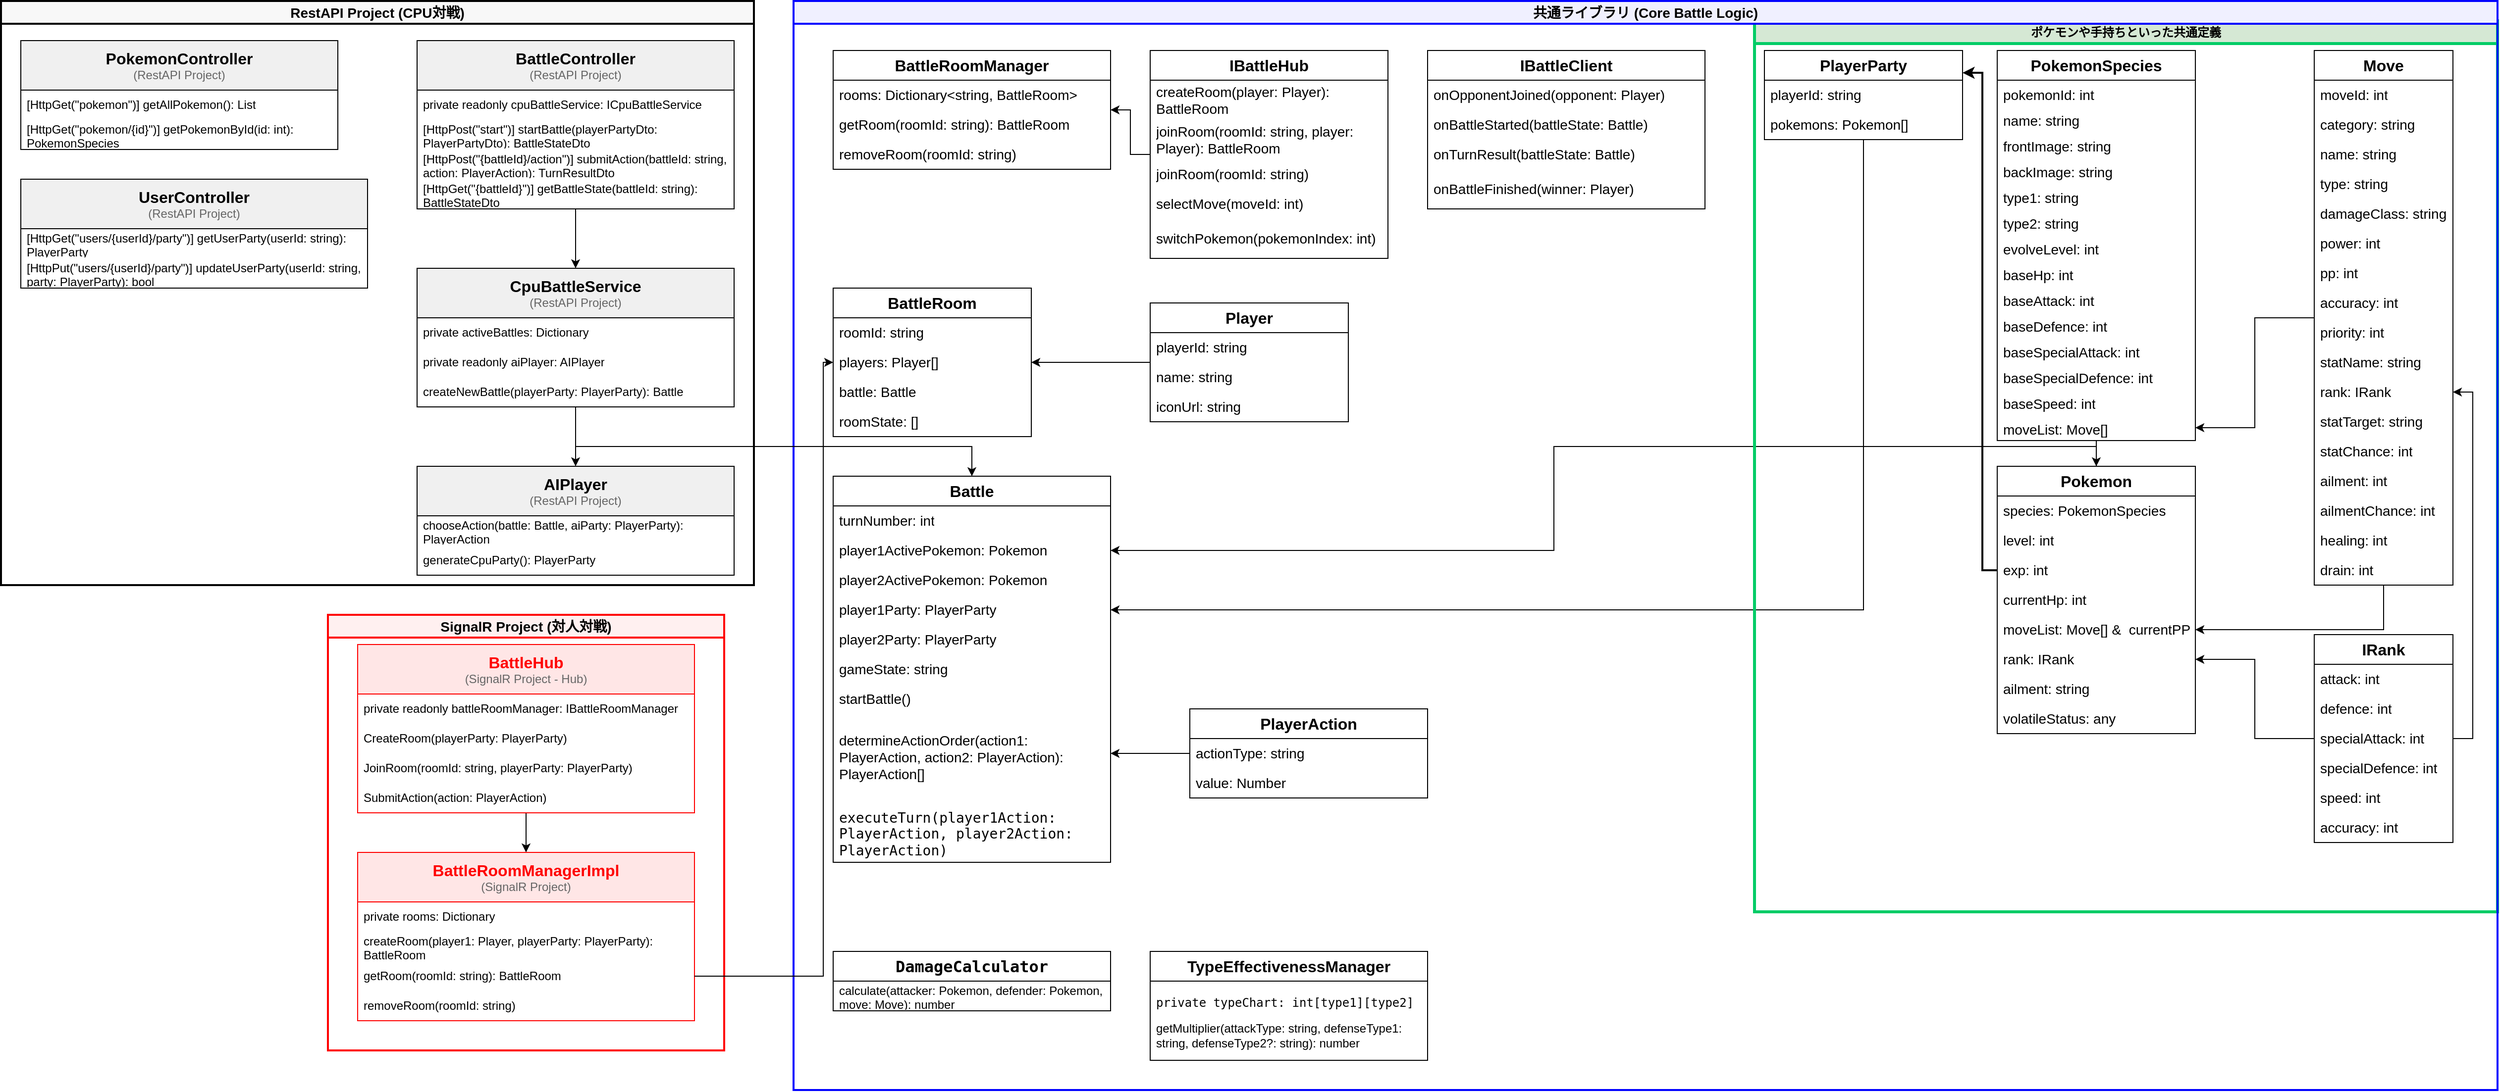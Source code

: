 <mxfile>
    <diagram id="gm6HJG5Cdi7X5Dl2TbdA" name="Page-1">
        <mxGraphModel dx="4110" dy="1883" grid="1" gridSize="10" guides="1" tooltips="1" connect="1" arrows="1" fold="1" page="1" pageScale="1" pageWidth="850" pageHeight="1100" math="0" shadow="0">
            <root>
                <mxCell id="0"/>
                <mxCell id="1" parent="0"/>
                <mxCell id="33" value="&lt;font style=&quot;font-size: 16px;&quot;&gt;&lt;b&gt;Pokemon&lt;/b&gt;&lt;/font&gt;" style="swimlane;fontStyle=0;childLayout=stackLayout;horizontal=1;startSize=30;horizontalStack=0;resizeParent=1;resizeParentMax=0;resizeLast=0;collapsible=1;marginBottom=0;whiteSpace=wrap;html=1;" parent="1" vertex="1">
                    <mxGeometry x="-505" y="470" width="200" height="270" as="geometry"/>
                </mxCell>
                <mxCell id="117W3J3VaowuJFCoFfHa-149" value="species: PokemonSpecies" style="text;strokeColor=none;fillColor=none;align=left;verticalAlign=middle;spacingLeft=4;spacingRight=4;overflow=hidden;points=[[0,0.5],[1,0.5]];portConstraint=eastwest;rotatable=0;whiteSpace=wrap;html=1;fontSize=14;" parent="33" vertex="1">
                    <mxGeometry y="30" width="200" height="30" as="geometry"/>
                </mxCell>
                <mxCell id="117W3J3VaowuJFCoFfHa-136" value="level: int" style="text;strokeColor=none;fillColor=none;align=left;verticalAlign=middle;spacingLeft=4;spacingRight=4;overflow=hidden;points=[[0,0.5],[1,0.5]];portConstraint=eastwest;rotatable=0;whiteSpace=wrap;html=1;fontSize=14;" parent="33" vertex="1">
                    <mxGeometry y="60" width="200" height="30" as="geometry"/>
                </mxCell>
                <mxCell id="117W3J3VaowuJFCoFfHa-135" value="exp: int" style="text;strokeColor=none;fillColor=none;align=left;verticalAlign=middle;spacingLeft=4;spacingRight=4;overflow=hidden;points=[[0,0.5],[1,0.5]];portConstraint=eastwest;rotatable=0;whiteSpace=wrap;html=1;fontSize=14;" parent="33" vertex="1">
                    <mxGeometry y="90" width="200" height="30" as="geometry"/>
                </mxCell>
                <mxCell id="43" value="currentHp: int" style="text;strokeColor=none;fillColor=none;align=left;verticalAlign=middle;spacingLeft=4;spacingRight=4;overflow=hidden;points=[[0,0.5],[1,0.5]];portConstraint=eastwest;rotatable=0;whiteSpace=wrap;html=1;fontColor=#000000;fontSize=14;" parent="33" vertex="1">
                    <mxGeometry y="120" width="200" height="30" as="geometry"/>
                </mxCell>
                <mxCell id="49" value="&lt;font&gt;moveList: Move[] &amp;amp;&amp;nbsp; currentPP&lt;/font&gt;" style="text;strokeColor=none;fillColor=none;align=left;verticalAlign=middle;spacingLeft=4;spacingRight=4;overflow=hidden;points=[[0,0.5],[1,0.5]];portConstraint=eastwest;rotatable=0;whiteSpace=wrap;html=1;fontColor=#000000;fontSize=14;" parent="33" vertex="1">
                    <mxGeometry y="150" width="200" height="30" as="geometry"/>
                </mxCell>
                <mxCell id="50" value="rank: IRank" style="text;strokeColor=none;fillColor=none;align=left;verticalAlign=middle;spacingLeft=4;spacingRight=4;overflow=hidden;points=[[0,0.5],[1,0.5]];portConstraint=eastwest;rotatable=0;whiteSpace=wrap;html=1;fontColor=#000000;fontSize=14;" parent="33" vertex="1">
                    <mxGeometry y="180" width="200" height="30" as="geometry"/>
                </mxCell>
                <mxCell id="51" value="ailment: string" style="text;strokeColor=none;fillColor=none;align=left;verticalAlign=middle;spacingLeft=4;spacingRight=4;overflow=hidden;points=[[0,0.5],[1,0.5]];portConstraint=eastwest;rotatable=0;whiteSpace=wrap;html=1;fontColor=#000000;fontSize=14;" parent="33" vertex="1">
                    <mxGeometry y="210" width="200" height="30" as="geometry"/>
                </mxCell>
                <mxCell id="WILrlh64bBqAMZ2WvTWE-74" value="volatileStatus: any" style="text;strokeColor=none;fillColor=none;align=left;verticalAlign=middle;spacingLeft=4;spacingRight=4;overflow=hidden;points=[[0,0.5],[1,0.5]];portConstraint=eastwest;rotatable=0;whiteSpace=wrap;html=1;fontColor=#000000;fontSize=14;" parent="33" vertex="1">
                    <mxGeometry y="240" width="200" height="30" as="geometry"/>
                </mxCell>
                <mxCell id="117W3J3VaowuJFCoFfHa-146" style="edgeStyle=orthogonalEdgeStyle;rounded=0;orthogonalLoop=1;jettySize=auto;html=1;entryX=1;entryY=0.5;entryDx=0;entryDy=0;strokeWidth=1;" parent="1" source="54" target="50" edge="1">
                    <mxGeometry relative="1" as="geometry"/>
                </mxCell>
                <mxCell id="54" value="&lt;font style=&quot;font-size: 16px;&quot;&gt;&lt;b&gt;IRank&lt;/b&gt;&lt;/font&gt;" style="swimlane;fontStyle=0;childLayout=stackLayout;horizontal=1;startSize=30;horizontalStack=0;resizeParent=1;resizeParentMax=0;resizeLast=0;collapsible=1;marginBottom=0;whiteSpace=wrap;html=1;" parent="1" vertex="1">
                    <mxGeometry x="-185" y="640" width="140" height="210" as="geometry"/>
                </mxCell>
                <mxCell id="55" value="attack: int" style="text;strokeColor=none;fillColor=none;align=left;verticalAlign=middle;spacingLeft=4;spacingRight=4;overflow=hidden;points=[[0,0.5],[1,0.5]];portConstraint=eastwest;rotatable=0;whiteSpace=wrap;html=1;fontSize=14;" parent="54" vertex="1">
                    <mxGeometry y="30" width="140" height="30" as="geometry"/>
                </mxCell>
                <mxCell id="56" value="defence: int" style="text;strokeColor=none;fillColor=none;align=left;verticalAlign=middle;spacingLeft=4;spacingRight=4;overflow=hidden;points=[[0,0.5],[1,0.5]];portConstraint=eastwest;rotatable=0;whiteSpace=wrap;html=1;fontSize=14;" parent="54" vertex="1">
                    <mxGeometry y="60" width="140" height="30" as="geometry"/>
                </mxCell>
                <mxCell id="57" value="specialAttack: int" style="text;strokeColor=none;fillColor=none;align=left;verticalAlign=middle;spacingLeft=4;spacingRight=4;overflow=hidden;points=[[0,0.5],[1,0.5]];portConstraint=eastwest;rotatable=0;whiteSpace=wrap;html=1;fontSize=14;" parent="54" vertex="1">
                    <mxGeometry y="90" width="140" height="30" as="geometry"/>
                </mxCell>
                <mxCell id="58" value="specialDefence: int" style="text;strokeColor=none;fillColor=none;align=left;verticalAlign=middle;spacingLeft=4;spacingRight=4;overflow=hidden;points=[[0,0.5],[1,0.5]];portConstraint=eastwest;rotatable=0;whiteSpace=wrap;html=1;fontSize=14;" parent="54" vertex="1">
                    <mxGeometry y="120" width="140" height="30" as="geometry"/>
                </mxCell>
                <mxCell id="59" value="speed: int" style="text;strokeColor=none;fillColor=none;align=left;verticalAlign=middle;spacingLeft=4;spacingRight=4;overflow=hidden;points=[[0,0.5],[1,0.5]];portConstraint=eastwest;rotatable=0;whiteSpace=wrap;html=1;fontSize=14;" parent="54" vertex="1">
                    <mxGeometry y="150" width="140" height="30" as="geometry"/>
                </mxCell>
                <mxCell id="60" value="&lt;font style=&quot;color: rgb(0, 0, 0);&quot;&gt;accuracy: int&lt;/font&gt;" style="text;strokeColor=none;fillColor=none;align=left;verticalAlign=middle;spacingLeft=4;spacingRight=4;overflow=hidden;points=[[0,0.5],[1,0.5]];portConstraint=eastwest;rotatable=0;whiteSpace=wrap;html=1;fontSize=14;" parent="54" vertex="1">
                    <mxGeometry y="180" width="140" height="30" as="geometry"/>
                </mxCell>
                <mxCell id="117W3J3VaowuJFCoFfHa-140" style="edgeStyle=orthogonalEdgeStyle;rounded=0;orthogonalLoop=1;jettySize=auto;html=1;entryX=1;entryY=0.5;entryDx=0;entryDy=0;strokeWidth=1;" parent="1" source="117W3J3VaowuJFCoFfHa-60" target="117W3J3VaowuJFCoFfHa-133" edge="1">
                    <mxGeometry relative="1" as="geometry"/>
                </mxCell>
                <mxCell id="117W3J3VaowuJFCoFfHa-147" style="edgeStyle=orthogonalEdgeStyle;rounded=0;orthogonalLoop=1;jettySize=auto;html=1;entryX=1;entryY=0.5;entryDx=0;entryDy=0;strokeWidth=1;" parent="1" source="117W3J3VaowuJFCoFfHa-60" target="49" edge="1">
                    <mxGeometry relative="1" as="geometry"/>
                </mxCell>
                <mxCell id="117W3J3VaowuJFCoFfHa-60" value="&lt;font style=&quot;font-size: 16px;&quot;&gt;&lt;b&gt;Move&lt;/b&gt;&lt;/font&gt;" style="swimlane;fontStyle=0;childLayout=stackLayout;horizontal=1;startSize=30;horizontalStack=0;resizeParent=1;resizeParentMax=0;resizeLast=0;collapsible=1;marginBottom=0;whiteSpace=wrap;html=1;" parent="1" vertex="1">
                    <mxGeometry x="-185" y="50" width="140" height="540" as="geometry"/>
                </mxCell>
                <mxCell id="117W3J3VaowuJFCoFfHa-61" value="moveId: int" style="text;strokeColor=none;fillColor=none;align=left;verticalAlign=middle;spacingLeft=4;spacingRight=4;overflow=hidden;points=[[0,0.5],[1,0.5]];portConstraint=eastwest;rotatable=0;whiteSpace=wrap;html=1;fontSize=14;fontColor=#000000;" parent="117W3J3VaowuJFCoFfHa-60" vertex="1">
                    <mxGeometry y="30" width="140" height="30" as="geometry"/>
                </mxCell>
                <mxCell id="117W3J3VaowuJFCoFfHa-62" value="&lt;font style=&quot;&quot;&gt;category: string&lt;/font&gt;" style="text;strokeColor=none;fillColor=none;align=left;verticalAlign=middle;spacingLeft=4;spacingRight=4;overflow=hidden;points=[[0,0.5],[1,0.5]];portConstraint=eastwest;rotatable=0;whiteSpace=wrap;html=1;fontSize=14;fontColor=#000000;" parent="117W3J3VaowuJFCoFfHa-60" vertex="1">
                    <mxGeometry y="60" width="140" height="30" as="geometry"/>
                </mxCell>
                <mxCell id="117W3J3VaowuJFCoFfHa-63" value="name: string" style="text;strokeColor=none;fillColor=none;align=left;verticalAlign=middle;spacingLeft=4;spacingRight=4;overflow=hidden;points=[[0,0.5],[1,0.5]];portConstraint=eastwest;rotatable=0;whiteSpace=wrap;html=1;fontSize=14;fontColor=#000000;" parent="117W3J3VaowuJFCoFfHa-60" vertex="1">
                    <mxGeometry y="90" width="140" height="30" as="geometry"/>
                </mxCell>
                <mxCell id="117W3J3VaowuJFCoFfHa-64" value="type: string" style="text;strokeColor=none;fillColor=none;align=left;verticalAlign=middle;spacingLeft=4;spacingRight=4;overflow=hidden;points=[[0,0.5],[1,0.5]];portConstraint=eastwest;rotatable=0;whiteSpace=wrap;html=1;fontSize=14;fontColor=#000000;" parent="117W3J3VaowuJFCoFfHa-60" vertex="1">
                    <mxGeometry y="120" width="140" height="30" as="geometry"/>
                </mxCell>
                <mxCell id="117W3J3VaowuJFCoFfHa-65" value="&lt;font style=&quot;&quot;&gt;damageClass: string&lt;/font&gt;" style="text;strokeColor=none;fillColor=none;align=left;verticalAlign=middle;spacingLeft=4;spacingRight=4;overflow=hidden;points=[[0,0.5],[1,0.5]];portConstraint=eastwest;rotatable=0;whiteSpace=wrap;html=1;fontSize=14;fontColor=#000000;" parent="117W3J3VaowuJFCoFfHa-60" vertex="1">
                    <mxGeometry y="150" width="140" height="30" as="geometry"/>
                </mxCell>
                <mxCell id="117W3J3VaowuJFCoFfHa-66" value="power: int" style="text;strokeColor=none;fillColor=none;align=left;verticalAlign=middle;spacingLeft=4;spacingRight=4;overflow=hidden;points=[[0,0.5],[1,0.5]];portConstraint=eastwest;rotatable=0;whiteSpace=wrap;html=1;fontSize=14;fontColor=#000000;" parent="117W3J3VaowuJFCoFfHa-60" vertex="1">
                    <mxGeometry y="180" width="140" height="30" as="geometry"/>
                </mxCell>
                <mxCell id="117W3J3VaowuJFCoFfHa-67" value="pp: int" style="text;strokeColor=none;fillColor=none;align=left;verticalAlign=middle;spacingLeft=4;spacingRight=4;overflow=hidden;points=[[0,0.5],[1,0.5]];portConstraint=eastwest;rotatable=0;whiteSpace=wrap;html=1;fontSize=14;fontColor=#000000;" parent="117W3J3VaowuJFCoFfHa-60" vertex="1">
                    <mxGeometry y="210" width="140" height="30" as="geometry"/>
                </mxCell>
                <mxCell id="117W3J3VaowuJFCoFfHa-68" value="&lt;font style=&quot;&quot;&gt;accuracy: int&lt;/font&gt;" style="text;strokeColor=none;fillColor=none;align=left;verticalAlign=middle;spacingLeft=4;spacingRight=4;overflow=hidden;points=[[0,0.5],[1,0.5]];portConstraint=eastwest;rotatable=0;whiteSpace=wrap;html=1;fontSize=14;fontColor=#000000;" parent="117W3J3VaowuJFCoFfHa-60" vertex="1">
                    <mxGeometry y="240" width="140" height="30" as="geometry"/>
                </mxCell>
                <mxCell id="117W3J3VaowuJFCoFfHa-69" value="&lt;font style=&quot;&quot;&gt;priority: int&lt;/font&gt;" style="text;strokeColor=none;fillColor=none;align=left;verticalAlign=middle;spacingLeft=4;spacingRight=4;overflow=hidden;points=[[0,0.5],[1,0.5]];portConstraint=eastwest;rotatable=0;whiteSpace=wrap;html=1;fontSize=14;fontColor=#000000;" parent="117W3J3VaowuJFCoFfHa-60" vertex="1">
                    <mxGeometry y="270" width="140" height="30" as="geometry"/>
                </mxCell>
                <mxCell id="117W3J3VaowuJFCoFfHa-70" value="&lt;font style=&quot;&quot;&gt;statName: string&lt;/font&gt;" style="text;strokeColor=none;fillColor=none;align=left;verticalAlign=middle;spacingLeft=4;spacingRight=4;overflow=hidden;points=[[0,0.5],[1,0.5]];portConstraint=eastwest;rotatable=0;whiteSpace=wrap;html=1;fontSize=14;fontColor=#000000;" parent="117W3J3VaowuJFCoFfHa-60" vertex="1">
                    <mxGeometry y="300" width="140" height="30" as="geometry"/>
                </mxCell>
                <mxCell id="117W3J3VaowuJFCoFfHa-71" value="&lt;span style=&quot;background-color: transparent;&quot;&gt;rank: IRank&amp;nbsp;&lt;/span&gt;" style="text;strokeColor=none;fillColor=none;align=left;verticalAlign=middle;spacingLeft=4;spacingRight=4;overflow=hidden;points=[[0,0.5],[1,0.5]];portConstraint=eastwest;rotatable=0;whiteSpace=wrap;html=1;fontSize=14;fontColor=#000000;" parent="117W3J3VaowuJFCoFfHa-60" vertex="1">
                    <mxGeometry y="330" width="140" height="30" as="geometry"/>
                </mxCell>
                <mxCell id="117W3J3VaowuJFCoFfHa-72" value="&lt;font style=&quot;&quot;&gt;statTarget: string&lt;/font&gt;" style="text;strokeColor=none;fillColor=none;align=left;verticalAlign=middle;spacingLeft=4;spacingRight=4;overflow=hidden;points=[[0,0.5],[1,0.5]];portConstraint=eastwest;rotatable=0;whiteSpace=wrap;html=1;fontSize=14;fontColor=#000000;" parent="117W3J3VaowuJFCoFfHa-60" vertex="1">
                    <mxGeometry y="360" width="140" height="30" as="geometry"/>
                </mxCell>
                <mxCell id="117W3J3VaowuJFCoFfHa-73" value="&lt;font style=&quot;&quot;&gt;statChance: int&lt;/font&gt;" style="text;strokeColor=none;fillColor=none;align=left;verticalAlign=middle;spacingLeft=4;spacingRight=4;overflow=hidden;points=[[0,0.5],[1,0.5]];portConstraint=eastwest;rotatable=0;whiteSpace=wrap;html=1;fontSize=14;fontColor=#000000;" parent="117W3J3VaowuJFCoFfHa-60" vertex="1">
                    <mxGeometry y="390" width="140" height="30" as="geometry"/>
                </mxCell>
                <mxCell id="117W3J3VaowuJFCoFfHa-74" value="&lt;font style=&quot;&quot;&gt;ailment: int&lt;/font&gt;" style="text;strokeColor=none;fillColor=none;align=left;verticalAlign=middle;spacingLeft=4;spacingRight=4;overflow=hidden;points=[[0,0.5],[1,0.5]];portConstraint=eastwest;rotatable=0;whiteSpace=wrap;html=1;fontSize=14;fontColor=#000000;" parent="117W3J3VaowuJFCoFfHa-60" vertex="1">
                    <mxGeometry y="420" width="140" height="30" as="geometry"/>
                </mxCell>
                <mxCell id="117W3J3VaowuJFCoFfHa-75" value="ailmentChance: int" style="text;strokeColor=none;fillColor=none;align=left;verticalAlign=middle;spacingLeft=4;spacingRight=4;overflow=hidden;points=[[0,0.5],[1,0.5]];portConstraint=eastwest;rotatable=0;whiteSpace=wrap;html=1;fontSize=14;fontColor=#000000;" parent="117W3J3VaowuJFCoFfHa-60" vertex="1">
                    <mxGeometry y="450" width="140" height="30" as="geometry"/>
                </mxCell>
                <mxCell id="117W3J3VaowuJFCoFfHa-76" value="&lt;font style=&quot;&quot;&gt;healing: int&lt;/font&gt;" style="text;strokeColor=none;fillColor=none;align=left;verticalAlign=middle;spacingLeft=4;spacingRight=4;overflow=hidden;points=[[0,0.5],[1,0.5]];portConstraint=eastwest;rotatable=0;whiteSpace=wrap;html=1;fontSize=14;fontColor=#000000;" parent="117W3J3VaowuJFCoFfHa-60" vertex="1">
                    <mxGeometry y="480" width="140" height="30" as="geometry"/>
                </mxCell>
                <mxCell id="117W3J3VaowuJFCoFfHa-77" value="&lt;font style=&quot;&quot;&gt;drain: int&lt;/font&gt;" style="text;strokeColor=none;fillColor=none;align=left;verticalAlign=middle;spacingLeft=4;spacingRight=4;overflow=hidden;points=[[0,0.5],[1,0.5]];portConstraint=eastwest;rotatable=0;whiteSpace=wrap;html=1;fontSize=14;fontColor=#000000;" parent="117W3J3VaowuJFCoFfHa-60" vertex="1">
                    <mxGeometry y="510" width="140" height="30" as="geometry"/>
                </mxCell>
                <mxCell id="117W3J3VaowuJFCoFfHa-148" style="edgeStyle=orthogonalEdgeStyle;rounded=0;orthogonalLoop=1;jettySize=auto;html=1;entryX=0.5;entryY=0;entryDx=0;entryDy=0;" parent="1" source="117W3J3VaowuJFCoFfHa-92" target="33" edge="1">
                    <mxGeometry relative="1" as="geometry"/>
                </mxCell>
                <mxCell id="117W3J3VaowuJFCoFfHa-92" value="&lt;b&gt;&lt;font style=&quot;font-size: 16px;&quot;&gt;PokemonSpecies&lt;/font&gt;&lt;/b&gt;" style="swimlane;fontStyle=0;childLayout=stackLayout;horizontal=1;startSize=30;horizontalStack=0;resizeParent=1;resizeParentMax=0;resizeLast=0;collapsible=1;marginBottom=0;whiteSpace=wrap;html=1;" parent="1" vertex="1">
                    <mxGeometry x="-505" y="50" width="200" height="394" as="geometry"/>
                </mxCell>
                <mxCell id="117W3J3VaowuJFCoFfHa-96" value="pokemonId: int" style="text;strokeColor=none;fillColor=none;align=left;verticalAlign=top;spacingLeft=4;spacingRight=4;overflow=hidden;rotatable=0;points=[[0,0.5],[1,0.5]];portConstraint=eastwest;whiteSpace=wrap;html=1;fontSize=14;" parent="117W3J3VaowuJFCoFfHa-92" vertex="1">
                    <mxGeometry y="30" width="200" height="26" as="geometry"/>
                </mxCell>
                <mxCell id="117W3J3VaowuJFCoFfHa-97" value="name: string" style="text;strokeColor=none;fillColor=none;align=left;verticalAlign=top;spacingLeft=4;spacingRight=4;overflow=hidden;rotatable=0;points=[[0,0.5],[1,0.5]];portConstraint=eastwest;whiteSpace=wrap;html=1;fontSize=14;" parent="117W3J3VaowuJFCoFfHa-92" vertex="1">
                    <mxGeometry y="56" width="200" height="26" as="geometry"/>
                </mxCell>
                <mxCell id="117W3J3VaowuJFCoFfHa-100" value="frontImage: string" style="text;strokeColor=none;fillColor=none;align=left;verticalAlign=top;spacingLeft=4;spacingRight=4;overflow=hidden;rotatable=0;points=[[0,0.5],[1,0.5]];portConstraint=eastwest;whiteSpace=wrap;html=1;fontSize=14;" parent="117W3J3VaowuJFCoFfHa-92" vertex="1">
                    <mxGeometry y="82" width="200" height="26" as="geometry"/>
                </mxCell>
                <mxCell id="117W3J3VaowuJFCoFfHa-101" value="backImage: string" style="text;strokeColor=none;fillColor=none;align=left;verticalAlign=top;spacingLeft=4;spacingRight=4;overflow=hidden;rotatable=0;points=[[0,0.5],[1,0.5]];portConstraint=eastwest;whiteSpace=wrap;html=1;fontSize=14;" parent="117W3J3VaowuJFCoFfHa-92" vertex="1">
                    <mxGeometry y="108" width="200" height="26" as="geometry"/>
                </mxCell>
                <mxCell id="117W3J3VaowuJFCoFfHa-98" value="type1: string" style="text;strokeColor=none;fillColor=none;align=left;verticalAlign=top;spacingLeft=4;spacingRight=4;overflow=hidden;rotatable=0;points=[[0,0.5],[1,0.5]];portConstraint=eastwest;whiteSpace=wrap;html=1;fontSize=14;" parent="117W3J3VaowuJFCoFfHa-92" vertex="1">
                    <mxGeometry y="134" width="200" height="26" as="geometry"/>
                </mxCell>
                <mxCell id="117W3J3VaowuJFCoFfHa-99" value="type2: string" style="text;strokeColor=none;fillColor=none;align=left;verticalAlign=top;spacingLeft=4;spacingRight=4;overflow=hidden;rotatable=0;points=[[0,0.5],[1,0.5]];portConstraint=eastwest;whiteSpace=wrap;html=1;fontSize=14;" parent="117W3J3VaowuJFCoFfHa-92" vertex="1">
                    <mxGeometry y="160" width="200" height="26" as="geometry"/>
                </mxCell>
                <mxCell id="117W3J3VaowuJFCoFfHa-132" value="evolveLevel: int" style="text;strokeColor=none;fillColor=none;align=left;verticalAlign=top;spacingLeft=4;spacingRight=4;overflow=hidden;rotatable=0;points=[[0,0.5],[1,0.5]];portConstraint=eastwest;whiteSpace=wrap;html=1;fontSize=14;" parent="117W3J3VaowuJFCoFfHa-92" vertex="1">
                    <mxGeometry y="186" width="200" height="26" as="geometry"/>
                </mxCell>
                <mxCell id="117W3J3VaowuJFCoFfHa-126" value="baseHp: int" style="text;strokeColor=none;fillColor=none;align=left;verticalAlign=top;spacingLeft=4;spacingRight=4;overflow=hidden;rotatable=0;points=[[0,0.5],[1,0.5]];portConstraint=eastwest;whiteSpace=wrap;html=1;fontSize=14;" parent="117W3J3VaowuJFCoFfHa-92" vertex="1">
                    <mxGeometry y="212" width="200" height="26" as="geometry"/>
                </mxCell>
                <mxCell id="117W3J3VaowuJFCoFfHa-127" value="baseAttack: int" style="text;strokeColor=none;fillColor=none;align=left;verticalAlign=top;spacingLeft=4;spacingRight=4;overflow=hidden;rotatable=0;points=[[0,0.5],[1,0.5]];portConstraint=eastwest;whiteSpace=wrap;html=1;fontSize=14;" parent="117W3J3VaowuJFCoFfHa-92" vertex="1">
                    <mxGeometry y="238" width="200" height="26" as="geometry"/>
                </mxCell>
                <mxCell id="117W3J3VaowuJFCoFfHa-128" value="baseDefence: int" style="text;strokeColor=none;fillColor=none;align=left;verticalAlign=top;spacingLeft=4;spacingRight=4;overflow=hidden;rotatable=0;points=[[0,0.5],[1,0.5]];portConstraint=eastwest;whiteSpace=wrap;html=1;fontSize=14;" parent="117W3J3VaowuJFCoFfHa-92" vertex="1">
                    <mxGeometry y="264" width="200" height="26" as="geometry"/>
                </mxCell>
                <mxCell id="117W3J3VaowuJFCoFfHa-129" value="baseSpecialAttack: int" style="text;strokeColor=none;fillColor=none;align=left;verticalAlign=top;spacingLeft=4;spacingRight=4;overflow=hidden;rotatable=0;points=[[0,0.5],[1,0.5]];portConstraint=eastwest;whiteSpace=wrap;html=1;fontSize=14;" parent="117W3J3VaowuJFCoFfHa-92" vertex="1">
                    <mxGeometry y="290" width="200" height="26" as="geometry"/>
                </mxCell>
                <mxCell id="117W3J3VaowuJFCoFfHa-130" value="baseSpecialDefence: int" style="text;strokeColor=none;fillColor=none;align=left;verticalAlign=top;spacingLeft=4;spacingRight=4;overflow=hidden;rotatable=0;points=[[0,0.5],[1,0.5]];portConstraint=eastwest;whiteSpace=wrap;html=1;fontSize=14;" parent="117W3J3VaowuJFCoFfHa-92" vertex="1">
                    <mxGeometry y="316" width="200" height="26" as="geometry"/>
                </mxCell>
                <mxCell id="117W3J3VaowuJFCoFfHa-131" value="baseSpeed: int" style="text;strokeColor=none;fillColor=none;align=left;verticalAlign=top;spacingLeft=4;spacingRight=4;overflow=hidden;rotatable=0;points=[[0,0.5],[1,0.5]];portConstraint=eastwest;whiteSpace=wrap;html=1;fontSize=14;" parent="117W3J3VaowuJFCoFfHa-92" vertex="1">
                    <mxGeometry y="342" width="200" height="26" as="geometry"/>
                </mxCell>
                <mxCell id="117W3J3VaowuJFCoFfHa-133" value="moveList: Move[]" style="text;strokeColor=none;fillColor=none;align=left;verticalAlign=top;spacingLeft=4;spacingRight=4;overflow=hidden;rotatable=0;points=[[0,0.5],[1,0.5]];portConstraint=eastwest;whiteSpace=wrap;html=1;fontSize=14;" parent="117W3J3VaowuJFCoFfHa-92" vertex="1">
                    <mxGeometry y="368" width="200" height="26" as="geometry"/>
                </mxCell>
                <mxCell id="117W3J3VaowuJFCoFfHa-154" value="&lt;span style=&quot;font-size: 16px;&quot;&gt;&lt;b&gt;BattleRoom&lt;/b&gt;&lt;/span&gt;" style="swimlane;fontStyle=0;childLayout=stackLayout;horizontal=1;startSize=30;horizontalStack=0;resizeParent=1;resizeParentMax=0;resizeLast=0;collapsible=1;marginBottom=0;whiteSpace=wrap;html=1;" parent="1" vertex="1">
                    <mxGeometry x="-1680" y="290" width="200" height="150" as="geometry"/>
                </mxCell>
                <mxCell id="117W3J3VaowuJFCoFfHa-155" value="roomId: string" style="text;strokeColor=none;fillColor=none;align=left;verticalAlign=middle;spacingLeft=4;spacingRight=4;overflow=hidden;points=[[0,0.5],[1,0.5]];portConstraint=eastwest;rotatable=0;whiteSpace=wrap;html=1;fontSize=14;" parent="117W3J3VaowuJFCoFfHa-154" vertex="1">
                    <mxGeometry y="30" width="200" height="30" as="geometry"/>
                </mxCell>
                <mxCell id="117W3J3VaowuJFCoFfHa-156" value="players: Player[]" style="text;strokeColor=none;fillColor=none;align=left;verticalAlign=middle;spacingLeft=4;spacingRight=4;overflow=hidden;points=[[0,0.5],[1,0.5]];portConstraint=eastwest;rotatable=0;whiteSpace=wrap;html=1;fontSize=14;" parent="117W3J3VaowuJFCoFfHa-154" vertex="1">
                    <mxGeometry y="60" width="200" height="30" as="geometry"/>
                </mxCell>
                <mxCell id="117W3J3VaowuJFCoFfHa-157" value="battle: Battle" style="text;strokeColor=none;fillColor=none;align=left;verticalAlign=middle;spacingLeft=4;spacingRight=4;overflow=hidden;points=[[0,0.5],[1,0.5]];portConstraint=eastwest;rotatable=0;whiteSpace=wrap;html=1;fontSize=14;" parent="117W3J3VaowuJFCoFfHa-154" vertex="1">
                    <mxGeometry y="90" width="200" height="30" as="geometry"/>
                </mxCell>
                <mxCell id="117W3J3VaowuJFCoFfHa-182" value="roomState: []" style="text;strokeColor=none;fillColor=none;align=left;verticalAlign=middle;spacingLeft=4;spacingRight=4;overflow=hidden;points=[[0,0.5],[1,0.5]];portConstraint=eastwest;rotatable=0;whiteSpace=wrap;html=1;fontSize=14;" parent="117W3J3VaowuJFCoFfHa-154" vertex="1">
                    <mxGeometry y="120" width="200" height="30" as="geometry"/>
                </mxCell>
                <mxCell id="117W3J3VaowuJFCoFfHa-203" style="edgeStyle=orthogonalEdgeStyle;rounded=0;orthogonalLoop=1;jettySize=auto;html=1;entryX=1;entryY=0.5;entryDx=0;entryDy=0;strokeWidth=1;" parent="1" source="117W3J3VaowuJFCoFfHa-158" target="117W3J3VaowuJFCoFfHa-184" edge="1">
                    <mxGeometry relative="1" as="geometry"/>
                </mxCell>
                <mxCell id="117W3J3VaowuJFCoFfHa-163" style="edgeStyle=orthogonalEdgeStyle;rounded=0;orthogonalLoop=1;jettySize=auto;html=1;entryX=1;entryY=0.25;entryDx=0;entryDy=0;strokeWidth=2;" parent="1" source="117W3J3VaowuJFCoFfHa-135" target="117W3J3VaowuJFCoFfHa-158" edge="1">
                    <mxGeometry relative="1" as="geometry">
                        <Array as="points">
                            <mxPoint x="-520" y="575"/>
                            <mxPoint x="-520" y="73"/>
                        </Array>
                    </mxGeometry>
                </mxCell>
                <mxCell id="117W3J3VaowuJFCoFfHa-168" value="&lt;span style=&quot;font-size: 16px;&quot;&gt;&lt;b&gt;BattleRoomManager&lt;/b&gt;&lt;/span&gt;" style="swimlane;fontStyle=0;childLayout=stackLayout;horizontal=1;startSize=30;horizontalStack=0;resizeParent=1;resizeParentMax=0;resizeLast=0;collapsible=1;marginBottom=0;whiteSpace=wrap;html=1;" parent="1" vertex="1">
                    <mxGeometry x="-1680" y="50" width="280" height="120" as="geometry"/>
                </mxCell>
                <mxCell id="117W3J3VaowuJFCoFfHa-172" value="rooms: Dictionary&amp;lt;string, BattleRoom&amp;gt;" style="text;strokeColor=none;fillColor=none;align=left;verticalAlign=middle;spacingLeft=4;spacingRight=4;overflow=hidden;points=[[0,0.5],[1,0.5]];portConstraint=eastwest;rotatable=0;whiteSpace=wrap;html=1;fontSize=14;" parent="117W3J3VaowuJFCoFfHa-168" vertex="1">
                    <mxGeometry y="30" width="280" height="30" as="geometry"/>
                </mxCell>
                <mxCell id="117W3J3VaowuJFCoFfHa-173" value="getRoom(roomId: string): BattleRoom" style="text;strokeColor=none;fillColor=none;align=left;verticalAlign=middle;spacingLeft=4;spacingRight=4;overflow=hidden;points=[[0,0.5],[1,0.5]];portConstraint=eastwest;rotatable=0;whiteSpace=wrap;html=1;fontSize=14;" parent="117W3J3VaowuJFCoFfHa-168" vertex="1">
                    <mxGeometry y="60" width="280" height="30" as="geometry"/>
                </mxCell>
                <mxCell id="117W3J3VaowuJFCoFfHa-177" value="removeRoom(roomId: string)" style="text;strokeColor=none;fillColor=none;align=left;verticalAlign=middle;spacingLeft=4;spacingRight=4;overflow=hidden;points=[[0,0.5],[1,0.5]];portConstraint=eastwest;rotatable=0;whiteSpace=wrap;html=1;fontSize=14;" parent="117W3J3VaowuJFCoFfHa-168" vertex="1">
                    <mxGeometry y="90" width="280" height="30" as="geometry"/>
                </mxCell>
                <mxCell id="117W3J3VaowuJFCoFfHa-201" style="edgeStyle=orthogonalEdgeStyle;rounded=0;orthogonalLoop=1;jettySize=auto;html=1;strokeWidth=1;" parent="1" source="117W3J3VaowuJFCoFfHa-178" target="117W3J3VaowuJFCoFfHa-156" edge="1">
                    <mxGeometry relative="1" as="geometry"/>
                </mxCell>
                <mxCell id="117W3J3VaowuJFCoFfHa-178" value="&lt;b&gt;&lt;font style=&quot;font-size: 16px;&quot;&gt;Player&lt;/font&gt;&lt;/b&gt;" style="swimlane;fontStyle=0;childLayout=stackLayout;horizontal=1;startSize=30;horizontalStack=0;resizeParent=1;resizeParentMax=0;resizeLast=0;collapsible=1;marginBottom=0;whiteSpace=wrap;html=1;" parent="1" vertex="1">
                    <mxGeometry x="-1360" y="305" width="200" height="120" as="geometry"/>
                </mxCell>
                <mxCell id="117W3J3VaowuJFCoFfHa-179" value="playerId: string" style="text;strokeColor=none;fillColor=none;align=left;verticalAlign=middle;spacingLeft=4;spacingRight=4;overflow=hidden;points=[[0,0.5],[1,0.5]];portConstraint=eastwest;rotatable=0;whiteSpace=wrap;html=1;fontSize=14;" parent="117W3J3VaowuJFCoFfHa-178" vertex="1">
                    <mxGeometry y="30" width="200" height="30" as="geometry"/>
                </mxCell>
                <mxCell id="117W3J3VaowuJFCoFfHa-180" value="name: string" style="text;strokeColor=none;fillColor=none;align=left;verticalAlign=middle;spacingLeft=4;spacingRight=4;overflow=hidden;points=[[0,0.5],[1,0.5]];portConstraint=eastwest;rotatable=0;whiteSpace=wrap;html=1;fontSize=14;" parent="117W3J3VaowuJFCoFfHa-178" vertex="1">
                    <mxGeometry y="60" width="200" height="30" as="geometry"/>
                </mxCell>
                <mxCell id="117W3J3VaowuJFCoFfHa-181" value="iconUrl: string" style="text;strokeColor=none;fillColor=none;align=left;verticalAlign=middle;spacingLeft=4;spacingRight=4;overflow=hidden;points=[[0,0.5],[1,0.5]];portConstraint=eastwest;rotatable=0;whiteSpace=wrap;html=1;fontSize=14;" parent="117W3J3VaowuJFCoFfHa-178" vertex="1">
                    <mxGeometry y="90" width="200" height="30" as="geometry"/>
                </mxCell>
                <mxCell id="117W3J3VaowuJFCoFfHa-183" value="&lt;span style=&quot;font-size: 16px;&quot;&gt;&lt;b&gt;Battle&lt;/b&gt;&lt;/span&gt;" style="swimlane;fontStyle=0;childLayout=stackLayout;horizontal=1;startSize=30;horizontalStack=0;resizeParent=1;resizeParentMax=0;resizeLast=0;collapsible=1;marginBottom=0;whiteSpace=wrap;html=1;" parent="1" vertex="1">
                    <mxGeometry x="-1680" y="480" width="280" height="390" as="geometry"/>
                </mxCell>
                <mxCell id="117W3J3VaowuJFCoFfHa-186" value="turnNumber: int" style="text;strokeColor=none;fillColor=none;align=left;verticalAlign=middle;spacingLeft=4;spacingRight=4;overflow=hidden;points=[[0,0.5],[1,0.5]];portConstraint=eastwest;rotatable=0;whiteSpace=wrap;html=1;fontSize=14;" parent="117W3J3VaowuJFCoFfHa-183" vertex="1">
                    <mxGeometry y="30" width="280" height="30" as="geometry"/>
                </mxCell>
                <mxCell id="WILrlh64bBqAMZ2WvTWE-65" value="player1ActivePokemon: Pokemon" style="text;strokeColor=none;fillColor=none;align=left;verticalAlign=middle;spacingLeft=4;spacingRight=4;overflow=hidden;points=[[0,0.5],[1,0.5]];portConstraint=eastwest;rotatable=0;whiteSpace=wrap;html=1;fontSize=14;" parent="117W3J3VaowuJFCoFfHa-183" vertex="1">
                    <mxGeometry y="60" width="280" height="30" as="geometry"/>
                </mxCell>
                <mxCell id="WILrlh64bBqAMZ2WvTWE-64" value="player2ActivePokemon: Pokemon" style="text;strokeColor=none;fillColor=none;align=left;verticalAlign=middle;spacingLeft=4;spacingRight=4;overflow=hidden;points=[[0,0.5],[1,0.5]];portConstraint=eastwest;rotatable=0;whiteSpace=wrap;html=1;fontSize=14;" parent="117W3J3VaowuJFCoFfHa-183" vertex="1">
                    <mxGeometry y="90" width="280" height="30" as="geometry"/>
                </mxCell>
                <mxCell id="117W3J3VaowuJFCoFfHa-184" value="player1Party: PlayerParty" style="text;strokeColor=none;fillColor=none;align=left;verticalAlign=middle;spacingLeft=4;spacingRight=4;overflow=hidden;points=[[0,0.5],[1,0.5]];portConstraint=eastwest;rotatable=0;whiteSpace=wrap;html=1;fontSize=14;" parent="117W3J3VaowuJFCoFfHa-183" vertex="1">
                    <mxGeometry y="120" width="280" height="30" as="geometry"/>
                </mxCell>
                <mxCell id="117W3J3VaowuJFCoFfHa-185" value="player2Party: PlayerParty" style="text;strokeColor=none;fillColor=none;align=left;verticalAlign=middle;spacingLeft=4;spacingRight=4;overflow=hidden;points=[[0,0.5],[1,0.5]];portConstraint=eastwest;rotatable=0;whiteSpace=wrap;html=1;fontSize=14;" parent="117W3J3VaowuJFCoFfHa-183" vertex="1">
                    <mxGeometry y="150" width="280" height="30" as="geometry"/>
                </mxCell>
                <mxCell id="117W3J3VaowuJFCoFfHa-187" value="gameState: string" style="text;strokeColor=none;fillColor=none;align=left;verticalAlign=middle;spacingLeft=4;spacingRight=4;overflow=hidden;points=[[0,0.5],[1,0.5]];portConstraint=eastwest;rotatable=0;whiteSpace=wrap;html=1;fontSize=14;" parent="117W3J3VaowuJFCoFfHa-183" vertex="1">
                    <mxGeometry y="180" width="280" height="30" as="geometry"/>
                </mxCell>
                <mxCell id="117W3J3VaowuJFCoFfHa-190" value="startBattle()" style="text;strokeColor=none;fillColor=none;align=left;verticalAlign=middle;spacingLeft=4;spacingRight=4;overflow=hidden;points=[[0,0.5],[1,0.5]];portConstraint=eastwest;rotatable=0;whiteSpace=wrap;html=1;fontSize=14;" parent="117W3J3VaowuJFCoFfHa-183" vertex="1">
                    <mxGeometry y="210" width="280" height="30" as="geometry"/>
                </mxCell>
                <mxCell id="WILrlh64bBqAMZ2WvTWE-67" value="&#xa;determineActionOrder(action1: PlayerAction, action2: PlayerAction): PlayerAction[]&#xa;&#xa;" style="text;strokeColor=none;fillColor=none;align=left;verticalAlign=middle;spacingLeft=4;spacingRight=4;overflow=hidden;points=[[0,0.5],[1,0.5]];portConstraint=eastwest;rotatable=0;whiteSpace=wrap;html=1;fontSize=14;" parent="117W3J3VaowuJFCoFfHa-183" vertex="1">
                    <mxGeometry y="240" width="280" height="80" as="geometry"/>
                </mxCell>
                <mxCell id="117W3J3VaowuJFCoFfHa-189" value="&lt;p&gt;&lt;code&gt;executeTurn(player1Action: PlayerAction, player2Action: PlayerAction)&lt;/code&gt;&lt;/p&gt;" style="text;strokeColor=none;fillColor=none;align=left;verticalAlign=middle;spacingLeft=4;spacingRight=4;overflow=hidden;points=[[0,0.5],[1,0.5]];portConstraint=eastwest;rotatable=0;whiteSpace=wrap;html=1;fontSize=14;" parent="117W3J3VaowuJFCoFfHa-183" vertex="1">
                    <mxGeometry y="320" width="280" height="70" as="geometry"/>
                </mxCell>
                <mxCell id="117W3J3VaowuJFCoFfHa-202" style="edgeStyle=orthogonalEdgeStyle;rounded=0;orthogonalLoop=1;jettySize=auto;html=1;strokeWidth=1;" parent="1" source="117W3J3VaowuJFCoFfHa-191" target="117W3J3VaowuJFCoFfHa-168" edge="1">
                    <mxGeometry relative="1" as="geometry"/>
                </mxCell>
                <mxCell id="117W3J3VaowuJFCoFfHa-191" value="&lt;font style=&quot;font-size: 16px;&quot;&gt;&lt;b&gt;IBattleHub&lt;/b&gt;&lt;/font&gt;" style="swimlane;fontStyle=0;childLayout=stackLayout;horizontal=1;startSize=30;horizontalStack=0;resizeParent=1;resizeParentMax=0;resizeLast=0;collapsible=1;marginBottom=0;whiteSpace=wrap;html=1;" parent="1" vertex="1">
                    <mxGeometry x="-1360" y="50" width="240" height="210" as="geometry"/>
                </mxCell>
                <mxCell id="63" value="createRoom(player: Player): BattleRoom" style="text;strokeColor=none;fillColor=none;align=left;verticalAlign=middle;spacingLeft=4;spacingRight=4;overflow=hidden;points=[[0,0.5],[1,0.5]];portConstraint=eastwest;rotatable=0;whiteSpace=wrap;html=1;fontSize=14;" parent="117W3J3VaowuJFCoFfHa-191" vertex="1">
                    <mxGeometry y="30" width="240" height="40" as="geometry"/>
                </mxCell>
                <mxCell id="62" value="joinRoom(roomId: string, player: Player): BattleRoom" style="text;strokeColor=none;fillColor=none;align=left;verticalAlign=middle;spacingLeft=4;spacingRight=4;overflow=hidden;points=[[0,0.5],[1,0.5]];portConstraint=eastwest;rotatable=0;whiteSpace=wrap;html=1;fontSize=14;" parent="117W3J3VaowuJFCoFfHa-191" vertex="1">
                    <mxGeometry y="70" width="240" height="40" as="geometry"/>
                </mxCell>
                <mxCell id="117W3J3VaowuJFCoFfHa-193" value="joinRoom(roomId: string)" style="text;strokeColor=none;fillColor=none;align=left;verticalAlign=middle;spacingLeft=4;spacingRight=4;overflow=hidden;points=[[0,0.5],[1,0.5]];portConstraint=eastwest;rotatable=0;whiteSpace=wrap;html=1;fontSize=14;" parent="117W3J3VaowuJFCoFfHa-191" vertex="1">
                    <mxGeometry y="110" width="240" height="30" as="geometry"/>
                </mxCell>
                <mxCell id="117W3J3VaowuJFCoFfHa-194" value="selectMove(moveId: int)" style="text;strokeColor=none;fillColor=none;align=left;verticalAlign=middle;spacingLeft=4;spacingRight=4;overflow=hidden;points=[[0,0.5],[1,0.5]];portConstraint=eastwest;rotatable=0;whiteSpace=wrap;html=1;fontSize=14;" parent="117W3J3VaowuJFCoFfHa-191" vertex="1">
                    <mxGeometry y="140" width="240" height="30" as="geometry"/>
                </mxCell>
                <mxCell id="117W3J3VaowuJFCoFfHa-195" value="switchPokemon(pokemonIndex: int)" style="text;strokeColor=none;fillColor=none;align=left;verticalAlign=middle;spacingLeft=4;spacingRight=4;overflow=hidden;points=[[0,0.5],[1,0.5]];portConstraint=eastwest;rotatable=0;whiteSpace=wrap;html=1;fontSize=14;" parent="117W3J3VaowuJFCoFfHa-191" vertex="1">
                    <mxGeometry y="170" width="240" height="40" as="geometry"/>
                </mxCell>
                <mxCell id="117W3J3VaowuJFCoFfHa-196" value="&lt;b&gt;&lt;font style=&quot;font-size: 16px;&quot;&gt;IBattleClient&lt;/font&gt;&lt;/b&gt;" style="swimlane;fontStyle=0;childLayout=stackLayout;horizontal=1;startSize=30;horizontalStack=0;resizeParent=1;resizeParentMax=0;resizeLast=0;collapsible=1;marginBottom=0;whiteSpace=wrap;html=1;" parent="1" vertex="1">
                    <mxGeometry x="-1080" y="50" width="280" height="160" as="geometry"/>
                </mxCell>
                <mxCell id="117W3J3VaowuJFCoFfHa-197" value="onOpponentJoined(opponent: Player)" style="text;strokeColor=none;fillColor=none;align=left;verticalAlign=middle;spacingLeft=4;spacingRight=4;overflow=hidden;points=[[0,0.5],[1,0.5]];portConstraint=eastwest;rotatable=0;whiteSpace=wrap;html=1;fontSize=14;" parent="117W3J3VaowuJFCoFfHa-196" vertex="1">
                    <mxGeometry y="30" width="280" height="30" as="geometry"/>
                </mxCell>
                <mxCell id="117W3J3VaowuJFCoFfHa-198" value="onBattleStarted(battleState: Battle)" style="text;strokeColor=none;fillColor=none;align=left;verticalAlign=middle;spacingLeft=4;spacingRight=4;overflow=hidden;points=[[0,0.5],[1,0.5]];portConstraint=eastwest;rotatable=0;whiteSpace=wrap;html=1;fontSize=14;" parent="117W3J3VaowuJFCoFfHa-196" vertex="1">
                    <mxGeometry y="60" width="280" height="30" as="geometry"/>
                </mxCell>
                <mxCell id="117W3J3VaowuJFCoFfHa-199" value="onTurnResult(battleState: Battle)" style="text;strokeColor=none;fillColor=none;align=left;verticalAlign=middle;spacingLeft=4;spacingRight=4;overflow=hidden;points=[[0,0.5],[1,0.5]];portConstraint=eastwest;rotatable=0;whiteSpace=wrap;html=1;fontSize=14;" parent="117W3J3VaowuJFCoFfHa-196" vertex="1">
                    <mxGeometry y="90" width="280" height="30" as="geometry"/>
                </mxCell>
                <mxCell id="117W3J3VaowuJFCoFfHa-200" value="onBattleFinished(winner: Player)" style="text;strokeColor=none;fillColor=none;align=left;verticalAlign=middle;spacingLeft=4;spacingRight=4;overflow=hidden;points=[[0,0.5],[1,0.5]];portConstraint=eastwest;rotatable=0;whiteSpace=wrap;html=1;fontSize=14;" parent="117W3J3VaowuJFCoFfHa-196" vertex="1">
                    <mxGeometry y="120" width="280" height="40" as="geometry"/>
                </mxCell>
                <mxCell id="WILrlh64bBqAMZ2WvTWE-66" style="edgeStyle=orthogonalEdgeStyle;rounded=0;orthogonalLoop=1;jettySize=auto;html=1;entryX=1;entryY=0.5;entryDx=0;entryDy=0;strokeWidth=1;exitX=0.5;exitY=0;exitDx=0;exitDy=0;" parent="1" source="33" target="WILrlh64bBqAMZ2WvTWE-65" edge="1">
                    <mxGeometry relative="1" as="geometry"/>
                </mxCell>
                <mxCell id="WILrlh64bBqAMZ2WvTWE-68" value="&lt;font style=&quot;font-size: 16px;&quot;&gt;&lt;b&gt;PlayerAction&lt;/b&gt;&lt;/font&gt;" style="swimlane;fontStyle=0;childLayout=stackLayout;horizontal=1;startSize=30;horizontalStack=0;resizeParent=1;resizeParentMax=0;resizeLast=0;collapsible=1;marginBottom=0;whiteSpace=wrap;html=1;" parent="1" vertex="1">
                    <mxGeometry x="-1320" y="715" width="240" height="90" as="geometry"/>
                </mxCell>
                <mxCell id="WILrlh64bBqAMZ2WvTWE-69" value="&lt;font style=&quot;font-size: 14px;&quot;&gt;actionType: string&lt;/font&gt;" style="text;strokeColor=none;fillColor=none;align=left;verticalAlign=middle;spacingLeft=4;spacingRight=4;overflow=hidden;points=[[0,0.5],[1,0.5]];portConstraint=eastwest;rotatable=0;whiteSpace=wrap;html=1;" parent="WILrlh64bBqAMZ2WvTWE-68" vertex="1">
                    <mxGeometry y="30" width="240" height="30" as="geometry"/>
                </mxCell>
                <mxCell id="WILrlh64bBqAMZ2WvTWE-73" value="&lt;font style=&quot;font-size: 14px;&quot;&gt;value: Number&lt;/font&gt;" style="text;strokeColor=none;fillColor=none;align=left;verticalAlign=middle;spacingLeft=4;spacingRight=4;overflow=hidden;points=[[0,0.5],[1,0.5]];portConstraint=eastwest;rotatable=0;whiteSpace=wrap;html=1;" parent="WILrlh64bBqAMZ2WvTWE-68" vertex="1">
                    <mxGeometry y="60" width="240" height="30" as="geometry"/>
                </mxCell>
                <mxCell id="WILrlh64bBqAMZ2WvTWE-72" style="edgeStyle=orthogonalEdgeStyle;rounded=0;orthogonalLoop=1;jettySize=auto;html=1;entryX=1;entryY=0.5;entryDx=0;entryDy=0;" parent="1" source="WILrlh64bBqAMZ2WvTWE-69" target="WILrlh64bBqAMZ2WvTWE-67" edge="1">
                    <mxGeometry relative="1" as="geometry"/>
                </mxCell>
                <mxCell id="WILrlh64bBqAMZ2WvTWE-75" value="&lt;font face=&quot;monospace&quot;&gt;&lt;span style=&quot;font-size: 16px;&quot;&gt;&lt;b&gt;DamageCalculator&lt;/b&gt;&lt;/span&gt;&lt;/font&gt;" style="swimlane;fontStyle=0;childLayout=stackLayout;horizontal=1;startSize=30;horizontalStack=0;resizeParent=1;resizeParentMax=0;resizeLast=0;collapsible=1;marginBottom=0;whiteSpace=wrap;html=1;" parent="1" vertex="1">
                    <mxGeometry x="-1680" y="960" width="280" height="60" as="geometry"/>
                </mxCell>
                <mxCell id="WILrlh64bBqAMZ2WvTWE-76" value="calculate(attacker: Pokemon, defender: Pokemon, move: Move): number" style="text;strokeColor=none;fillColor=none;align=left;verticalAlign=middle;spacingLeft=4;spacingRight=4;overflow=hidden;points=[[0,0.5],[1,0.5]];portConstraint=eastwest;rotatable=0;whiteSpace=wrap;html=1;" parent="WILrlh64bBqAMZ2WvTWE-75" vertex="1">
                    <mxGeometry y="30" width="280" height="30" as="geometry"/>
                </mxCell>
                <mxCell id="WILrlh64bBqAMZ2WvTWE-78" value="&lt;b&gt;&lt;font style=&quot;font-size: 16px;&quot;&gt;TypeEffectivenessManager&lt;/font&gt;&lt;/b&gt;" style="swimlane;fontStyle=0;childLayout=stackLayout;horizontal=1;startSize=30;horizontalStack=0;resizeParent=1;resizeParentMax=0;resizeLast=0;collapsible=1;marginBottom=0;whiteSpace=wrap;html=1;" parent="1" vertex="1">
                    <mxGeometry x="-1360" y="960" width="280" height="110" as="geometry"/>
                </mxCell>
                <mxCell id="WILrlh64bBqAMZ2WvTWE-79" value="&lt;p&gt;&lt;code&gt;private typeChart: int[type1][type2]&lt;/code&gt;&lt;/p&gt;" style="text;strokeColor=none;fillColor=none;align=left;verticalAlign=middle;spacingLeft=4;spacingRight=4;overflow=hidden;points=[[0,0.5],[1,0.5]];portConstraint=eastwest;rotatable=0;whiteSpace=wrap;html=1;" parent="WILrlh64bBqAMZ2WvTWE-78" vertex="1">
                    <mxGeometry y="30" width="280" height="30" as="geometry"/>
                </mxCell>
                <mxCell id="WILrlh64bBqAMZ2WvTWE-80" value="getMultiplier(attackType: string, defenseType1: string, defenseType2?: string): number" style="text;strokeColor=none;fillColor=none;align=left;verticalAlign=middle;spacingLeft=4;spacingRight=4;overflow=hidden;points=[[0,0.5],[1,0.5]];portConstraint=eastwest;rotatable=0;whiteSpace=wrap;html=1;" parent="WILrlh64bBqAMZ2WvTWE-78" vertex="1">
                    <mxGeometry y="60" width="280" height="50" as="geometry"/>
                </mxCell>
                <mxCell id="WILrlh64bBqAMZ2WvTWE-81" value="ポケモンや手持ちといった共通定義" style="swimlane;whiteSpace=wrap;html=1;fillColor=#d5e8d4;strokeColor=#00CC66;strokeWidth=3;" parent="1" vertex="1">
                    <mxGeometry x="-750" y="20" width="750" height="900" as="geometry"/>
                </mxCell>
                <mxCell id="RestAPI-PokemonController" value="&lt;b&gt;&lt;font style=&quot;font-size: 16px; color: #000000;&quot;&gt;PokemonController&lt;/font&gt;&lt;/b&gt;&lt;br&gt;&lt;font style=&quot;font-size: 12px; color: #666;&quot;&gt;(RestAPI Project)&lt;/font&gt;" style="swimlane;fontStyle=0;childLayout=stackLayout;horizontal=1;startSize=50;horizontalStack=0;resizeParent=1;resizeParentMax=0;resizeLast=0;collapsible=1;marginBottom=0;whiteSpace=wrap;html=1;fillColor=#F0F0F0;strokeColor=#000000;strokeWidth=1;" vertex="1" parent="1">
                    <mxGeometry x="-2500" y="40" width="320" height="110" as="geometry"/>
                </mxCell>
                <mxCell id="RestAPI-PokemonController-method1" value="[HttpGet(&quot;pokemon&quot;)] getAllPokemon(): List&lt;PokemonSpecies&gt;" style="text;strokeColor=none;fillColor=none;align=left;verticalAlign=middle;spacingLeft=4;spacingRight=4;overflow=hidden;points=[[0,0.5],[1,0.5]];portConstraint=eastwest;rotatable=0;whiteSpace=wrap;html=1;fontSize=12;" vertex="1" parent="RestAPI-PokemonController">
                    <mxGeometry y="50" width="320" height="30" as="geometry"/>
                </mxCell>
                <mxCell id="RestAPI-PokemonController-method2" value="[HttpGet(&quot;pokemon/{id}&quot;)] getPokemonById(id: int): PokemonSpecies" style="text;strokeColor=none;fillColor=none;align=left;verticalAlign=middle;spacingLeft=4;spacingRight=4;overflow=hidden;points=[[0,0.5],[1,0.5]];portConstraint=eastwest;rotatable=0;whiteSpace=wrap;html=1;fontSize=12;" vertex="1" parent="RestAPI-PokemonController">
                    <mxGeometry y="80" width="320" height="30" as="geometry"/>
                </mxCell>
                <mxCell id="RestAPI-UserController" value="&lt;b&gt;&lt;font style=&quot;font-size: 16px; color: #000000;&quot;&gt;UserController&lt;/font&gt;&lt;/b&gt;&lt;br&gt;&lt;font style=&quot;font-size: 12px; color: #666;&quot;&gt;(RestAPI Project)&lt;/font&gt;" style="swimlane;fontStyle=0;childLayout=stackLayout;horizontal=1;startSize=50;horizontalStack=0;resizeParent=1;resizeParentMax=0;resizeLast=0;collapsible=1;marginBottom=0;whiteSpace=wrap;html=1;fillColor=#F0F0F0;strokeColor=#000000;strokeWidth=1;" vertex="1" parent="1">
                    <mxGeometry x="-2500" y="180" width="350" height="110" as="geometry"/>
                </mxCell>
                <mxCell id="RestAPI-UserController-method1" value="[HttpGet(&quot;users/{userId}/party&quot;)] getUserParty(userId: string): PlayerParty" style="text;strokeColor=none;fillColor=none;align=left;verticalAlign=middle;spacingLeft=4;spacingRight=4;overflow=hidden;points=[[0,0.5],[1,0.5]];portConstraint=eastwest;rotatable=0;whiteSpace=wrap;html=1;fontSize=12;" vertex="1" parent="RestAPI-UserController">
                    <mxGeometry y="50" width="350" height="30" as="geometry"/>
                </mxCell>
                <mxCell id="RestAPI-UserController-method2" value="[HttpPut(&quot;users/{userId}/party&quot;)] updateUserParty(userId: string, party: PlayerParty): bool" style="text;strokeColor=none;fillColor=none;align=left;verticalAlign=middle;spacingLeft=4;spacingRight=4;overflow=hidden;points=[[0,0.5],[1,0.5]];portConstraint=eastwest;rotatable=0;whiteSpace=wrap;html=1;fontSize=12;" vertex="1" parent="RestAPI-UserController">
                    <mxGeometry y="80" width="350" height="30" as="geometry"/>
                </mxCell>
                <mxCell id="nT3IEVEdYpL99dj5zKP3-69" style="edgeStyle=orthogonalEdgeStyle;rounded=0;orthogonalLoop=1;jettySize=auto;html=1;" parent="1" source="SignalR-BattleHub" target="SignalR-BattleRoomManagerImpl" edge="1">
                    <mxGeometry relative="1" as="geometry"/>
                </mxCell>
                <mxCell id="SignalR-BattleHub" value="&lt;b&gt;&lt;font style=&quot;font-size: 16px; color: #FF0000;&quot;&gt;BattleHub&lt;/font&gt;&lt;/b&gt;&lt;br&gt;&lt;font style=&quot;font-size: 12px; color: #666;&quot;&gt;(SignalR Project - Hub)&lt;/font&gt;" style="swimlane;fontStyle=0;childLayout=stackLayout;horizontal=1;startSize=50;horizontalStack=0;resizeParent=1;resizeParentMax=0;resizeLast=0;collapsible=1;marginBottom=0;whiteSpace=wrap;html=1;fillColor=#FFE6E6;strokeColor=#FF0000;strokeWidth=1;" parent="1" vertex="1">
                    <mxGeometry x="-2160" y="650" width="340" height="170" as="geometry"/>
                </mxCell>
                <mxCell id="SignalR-BattleHub-field1" value="private readonly battleRoomManager: IBattleRoomManager" style="text;strokeColor=none;fillColor=none;align=left;verticalAlign=middle;spacingLeft=4;spacingRight=4;overflow=hidden;points=[[0,0.5],[1,0.5]];portConstraint=eastwest;rotatable=0;whiteSpace=wrap;html=1;fontSize=12;" parent="SignalR-BattleHub" vertex="1">
                    <mxGeometry y="50" width="340" height="30" as="geometry"/>
                </mxCell>
                <mxCell id="SignalR-BattleHub-method1" value="CreateRoom(playerParty: PlayerParty)" style="text;strokeColor=none;fillColor=none;align=left;verticalAlign=middle;spacingLeft=4;spacingRight=4;overflow=hidden;points=[[0,0.5],[1,0.5]];portConstraint=eastwest;rotatable=0;whiteSpace=wrap;html=1;fontSize=12;" parent="SignalR-BattleHub" vertex="1">
                    <mxGeometry y="80" width="340" height="30" as="geometry"/>
                </mxCell>
                <mxCell id="SignalR-BattleHub-method2" value="JoinRoom(roomId: string, playerParty: PlayerParty)" style="text;strokeColor=none;fillColor=none;align=left;verticalAlign=middle;spacingLeft=4;spacingRight=4;overflow=hidden;points=[[0,0.5],[1,0.5]];portConstraint=eastwest;rotatable=0;whiteSpace=wrap;html=1;fontSize=12;" parent="SignalR-BattleHub" vertex="1">
                    <mxGeometry y="110" width="340" height="30" as="geometry"/>
                </mxCell>
                <mxCell id="SignalR-BattleHub-method3" value="SubmitAction(action: PlayerAction)" style="text;strokeColor=none;fillColor=none;align=left;verticalAlign=middle;spacingLeft=4;spacingRight=4;overflow=hidden;points=[[0,0.5],[1,0.5]];portConstraint=eastwest;rotatable=0;whiteSpace=wrap;html=1;fontSize=12;" parent="SignalR-BattleHub" vertex="1">
                    <mxGeometry y="140" width="340" height="30" as="geometry"/>
                </mxCell>
                <mxCell id="SignalR-BattleRoomManagerImpl" value="&lt;b&gt;&lt;font style=&quot;font-size: 16px; color: #FF0000;&quot;&gt;BattleRoomManagerImpl&lt;/font&gt;&lt;/b&gt;&lt;br&gt;&lt;font style=&quot;font-size: 12px; color: #666;&quot;&gt;(SignalR Project)&lt;/font&gt;" style="swimlane;fontStyle=0;childLayout=stackLayout;horizontal=1;startSize=50;horizontalStack=0;resizeParent=1;resizeParentMax=0;resizeLast=0;collapsible=1;marginBottom=0;whiteSpace=wrap;html=1;fillColor=#FFE6E6;strokeColor=#FF0000;strokeWidth=1;" parent="1" vertex="1">
                    <mxGeometry x="-2160" y="860" width="340" height="170" as="geometry"/>
                </mxCell>
                <mxCell id="SignalR-BattleRoomManagerImpl-field1" value="private rooms: Dictionary&lt;string, BattleRoom&gt;" style="text;strokeColor=none;fillColor=none;align=left;verticalAlign=middle;spacingLeft=4;spacingRight=4;overflow=hidden;points=[[0,0.5],[1,0.5]];portConstraint=eastwest;rotatable=0;whiteSpace=wrap;html=1;fontSize=12;" parent="SignalR-BattleRoomManagerImpl" vertex="1">
                    <mxGeometry y="50" width="340" height="30" as="geometry"/>
                </mxCell>
                <mxCell id="SignalR-BattleRoomManagerImpl-method1" value="createRoom(player1: Player, playerParty: PlayerParty): BattleRoom" style="text;strokeColor=none;fillColor=none;align=left;verticalAlign=middle;spacingLeft=4;spacingRight=4;overflow=hidden;points=[[0,0.5],[1,0.5]];portConstraint=eastwest;rotatable=0;whiteSpace=wrap;html=1;fontSize=12;" parent="SignalR-BattleRoomManagerImpl" vertex="1">
                    <mxGeometry y="80" width="340" height="30" as="geometry"/>
                </mxCell>
                <mxCell id="SignalR-BattleRoomManagerImpl-method2" value="getRoom(roomId: string): BattleRoom" style="text;strokeColor=none;fillColor=none;align=left;verticalAlign=middle;spacingLeft=4;spacingRight=4;overflow=hidden;points=[[0,0.5],[1,0.5]];portConstraint=eastwest;rotatable=0;whiteSpace=wrap;html=1;fontSize=12;" parent="SignalR-BattleRoomManagerImpl" vertex="1">
                    <mxGeometry y="110" width="340" height="30" as="geometry"/>
                </mxCell>
                <mxCell id="SignalR-BattleRoomManagerImpl-method3" value="removeRoom(roomId: string)" style="text;strokeColor=none;fillColor=none;align=left;verticalAlign=middle;spacingLeft=4;spacingRight=4;overflow=hidden;points=[[0,0.5],[1,0.5]];portConstraint=eastwest;rotatable=0;whiteSpace=wrap;html=1;fontSize=12;" parent="SignalR-BattleRoomManagerImpl" vertex="1">
                    <mxGeometry y="140" width="340" height="30" as="geometry"/>
                </mxCell>
                <mxCell id="RestAPI-Project-Boundary" value="RestAPI Project (CPU対戦)" style="swimlane;whiteSpace=wrap;html=1;fillColor=#F8F8F8;strokeColor=#000000;fontStyle=1;fontSize=14;strokeWidth=2;" parent="1" vertex="1">
                    <mxGeometry x="-2520" width="760" height="590" as="geometry"/>
                </mxCell>
                <mxCell id="nT3IEVEdYpL99dj5zKP3-67" style="edgeStyle=orthogonalEdgeStyle;rounded=0;orthogonalLoop=1;jettySize=auto;html=1;entryX=0.5;entryY=0;entryDx=0;entryDy=0;" parent="RestAPI-Project-Boundary" source="RestAPI-BattleController" target="RestAPI-CpuBattleService" edge="1">
                    <mxGeometry relative="1" as="geometry"/>
                </mxCell>
                <mxCell id="RestAPI-BattleController" value="&lt;b&gt;&lt;font style=&quot;font-size: 16px; color: #000000;&quot;&gt;BattleController&lt;/font&gt;&lt;/b&gt;&lt;br&gt;&lt;font style=&quot;font-size: 12px; color: #666;&quot;&gt;(RestAPI Project)&lt;/font&gt;" style="swimlane;fontStyle=0;childLayout=stackLayout;horizontal=1;startSize=50;horizontalStack=0;resizeParent=1;resizeParentMax=0;resizeLast=0;collapsible=1;marginBottom=0;whiteSpace=wrap;html=1;fillColor=#F0F0F0;strokeColor=#000000;strokeWidth=1;" parent="RestAPI-Project-Boundary" vertex="1">
                    <mxGeometry x="420" y="40" width="320" height="170" as="geometry"/>
                </mxCell>
                <mxCell id="RestAPI-BattleController-field1" value="private readonly cpuBattleService: ICpuBattleService" style="text;strokeColor=none;fillColor=none;align=left;verticalAlign=middle;spacingLeft=4;spacingRight=4;overflow=hidden;points=[[0,0.5],[1,0.5]];portConstraint=eastwest;rotatable=0;whiteSpace=wrap;html=1;fontSize=12;" parent="RestAPI-BattleController" vertex="1">
                    <mxGeometry y="50" width="320" height="30" as="geometry"/>
                </mxCell>
                <mxCell id="RestAPI-BattleController-method1" value="[HttpPost(&quot;start&quot;)] startBattle(playerPartyDto: PlayerPartyDto): BattleStateDto" style="text;strokeColor=none;fillColor=none;align=left;verticalAlign=middle;spacingLeft=4;spacingRight=4;overflow=hidden;points=[[0,0.5],[1,0.5]];portConstraint=eastwest;rotatable=0;whiteSpace=wrap;html=1;fontSize=12;" parent="RestAPI-BattleController" vertex="1">
                    <mxGeometry y="80" width="320" height="30" as="geometry"/>
                </mxCell>
                <mxCell id="RestAPI-BattleController-method2" value="[HttpPost(&quot;{battleId}/action&quot;)] submitAction(battleId: string, action: PlayerAction): TurnResultDto" style="text;strokeColor=none;fillColor=none;align=left;verticalAlign=middle;spacingLeft=4;spacingRight=4;overflow=hidden;points=[[0,0.5],[1,0.5]];portConstraint=eastwest;rotatable=0;whiteSpace=wrap;html=1;fontSize=12;" parent="RestAPI-BattleController" vertex="1">
                    <mxGeometry y="110" width="320" height="30" as="geometry"/>
                </mxCell>
                <mxCell id="RestAPI-BattleController-method3" value="[HttpGet(&quot;{battleId}&quot;)] getBattleState(battleId: string): BattleStateDto" style="text;strokeColor=none;fillColor=none;align=left;verticalAlign=middle;spacingLeft=4;spacingRight=4;overflow=hidden;points=[[0,0.5],[1,0.5]];portConstraint=eastwest;rotatable=0;whiteSpace=wrap;html=1;fontSize=12;" parent="RestAPI-BattleController" vertex="1">
                    <mxGeometry y="140" width="320" height="30" as="geometry"/>
                </mxCell>
                <mxCell id="nT3IEVEdYpL99dj5zKP3-66" style="edgeStyle=orthogonalEdgeStyle;rounded=0;orthogonalLoop=1;jettySize=auto;html=1;entryX=0.5;entryY=0;entryDx=0;entryDy=0;" parent="RestAPI-Project-Boundary" source="RestAPI-CpuBattleService" target="RestAPI-AIPlayer" edge="1">
                    <mxGeometry relative="1" as="geometry"/>
                </mxCell>
                <mxCell id="RestAPI-CpuBattleService" value="&lt;b&gt;&lt;font style=&quot;font-size: 16px; color: #000000;&quot;&gt;CpuBattleService&lt;/font&gt;&lt;/b&gt;&lt;br&gt;&lt;font style=&quot;font-size: 12px; color: #666;&quot;&gt;(RestAPI Project)&lt;/font&gt;" style="swimlane;fontStyle=0;childLayout=stackLayout;horizontal=1;startSize=50;horizontalStack=0;resizeParent=1;resizeParentMax=0;resizeLast=0;collapsible=1;marginBottom=0;whiteSpace=wrap;html=1;fillColor=#F0F0F0;strokeColor=#000000;strokeWidth=1;" parent="RestAPI-Project-Boundary" vertex="1">
                    <mxGeometry x="420" y="270" width="320" height="140" as="geometry"/>
                </mxCell>
                <mxCell id="RestAPI-CpuBattleService-field1" value="private activeBattles: Dictionary&lt;string, Battle&gt;" style="text;strokeColor=none;fillColor=none;align=left;verticalAlign=middle;spacingLeft=4;spacingRight=4;overflow=hidden;points=[[0,0.5],[1,0.5]];portConstraint=eastwest;rotatable=0;whiteSpace=wrap;html=1;fontSize=12;" parent="RestAPI-CpuBattleService" vertex="1">
                    <mxGeometry y="50" width="320" height="30" as="geometry"/>
                </mxCell>
                <mxCell id="RestAPI-CpuBattleService-field2" value="private readonly aiPlayer: AIPlayer" style="text;strokeColor=none;fillColor=none;align=left;verticalAlign=middle;spacingLeft=4;spacingRight=4;overflow=hidden;points=[[0,0.5],[1,0.5]];portConstraint=eastwest;rotatable=0;whiteSpace=wrap;html=1;fontSize=12;" parent="RestAPI-CpuBattleService" vertex="1">
                    <mxGeometry y="80" width="320" height="30" as="geometry"/>
                </mxCell>
                <mxCell id="RestAPI-CpuBattleService-method1" value="createNewBattle(playerParty: PlayerParty): Battle" style="text;strokeColor=none;fillColor=none;align=left;verticalAlign=middle;spacingLeft=4;spacingRight=4;overflow=hidden;points=[[0,0.5],[1,0.5]];portConstraint=eastwest;rotatable=0;whiteSpace=wrap;html=1;fontSize=12;" parent="RestAPI-CpuBattleService" vertex="1">
                    <mxGeometry y="110" width="320" height="30" as="geometry"/>
                </mxCell>
                <mxCell id="RestAPI-AIPlayer" value="&lt;b&gt;&lt;font style=&quot;font-size: 16px; color: #000000;&quot;&gt;AIPlayer&lt;/font&gt;&lt;/b&gt;&lt;br&gt;&lt;font style=&quot;font-size: 12px; color: #666;&quot;&gt;(RestAPI Project)&lt;/font&gt;" style="swimlane;fontStyle=0;childLayout=stackLayout;horizontal=1;startSize=50;horizontalStack=0;resizeParent=1;resizeParentMax=0;resizeLast=0;collapsible=1;marginBottom=0;whiteSpace=wrap;html=1;fillColor=#F0F0F0;strokeColor=#000000;strokeWidth=1;" parent="RestAPI-Project-Boundary" vertex="1">
                    <mxGeometry x="420" y="470" width="320" height="110" as="geometry"/>
                </mxCell>
                <mxCell id="RestAPI-AIPlayer-method1" value="chooseAction(battle: Battle, aiParty: PlayerParty): PlayerAction" style="text;strokeColor=none;fillColor=none;align=left;verticalAlign=middle;spacingLeft=4;spacingRight=4;overflow=hidden;points=[[0,0.5],[1,0.5]];portConstraint=eastwest;rotatable=0;whiteSpace=wrap;html=1;fontSize=12;" parent="RestAPI-AIPlayer" vertex="1">
                    <mxGeometry y="50" width="320" height="30" as="geometry"/>
                </mxCell>
                <mxCell id="RestAPI-AIPlayer-method2" value="generateCpuParty(): PlayerParty" style="text;strokeColor=none;fillColor=none;align=left;verticalAlign=middle;spacingLeft=4;spacingRight=4;overflow=hidden;points=[[0,0.5],[1,0.5]];portConstraint=eastwest;rotatable=0;whiteSpace=wrap;html=1;fontSize=12;" parent="RestAPI-AIPlayer" vertex="1">
                    <mxGeometry y="80" width="320" height="30" as="geometry"/>
                </mxCell>
                <mxCell id="SignalR-Project-Boundary" value="SignalR Project (対人対戦)" style="swimlane;whiteSpace=wrap;html=1;fillColor=#FFF0F0;strokeColor=#FF0000;fontStyle=1;fontSize=14;strokeWidth=2;" parent="1" vertex="1">
                    <mxGeometry x="-2190" y="620" width="400" height="440" as="geometry"/>
                </mxCell>
                <mxCell id="Common-Library-Boundary" value="共通ライブラリ (Core Battle Logic)" style="swimlane;whiteSpace=wrap;html=1;fillColor=#F0F0FF;strokeColor=#0000FF;fontStyle=1;fontSize=14;strokeWidth=2;" parent="1" vertex="1">
                    <mxGeometry x="-1720" width="1720" height="1100" as="geometry"/>
                </mxCell>
                <mxCell id="117W3J3VaowuJFCoFfHa-158" value="&lt;b&gt;&lt;font style=&quot;font-size: 16px;&quot;&gt;PlayerParty&lt;/font&gt;&lt;/b&gt;" style="swimlane;fontStyle=0;childLayout=stackLayout;horizontal=1;startSize=30;horizontalStack=0;resizeParent=1;resizeParentMax=0;resizeLast=0;collapsible=1;marginBottom=0;whiteSpace=wrap;html=1;" parent="Common-Library-Boundary" vertex="1">
                    <mxGeometry x="980" y="50" width="200" height="90" as="geometry"/>
                </mxCell>
                <mxCell id="117W3J3VaowuJFCoFfHa-159" value="playerId: string" style="text;strokeColor=none;fillColor=none;align=left;verticalAlign=middle;spacingLeft=4;spacingRight=4;overflow=hidden;points=[[0,0.5],[1,0.5]];portConstraint=eastwest;rotatable=0;whiteSpace=wrap;html=1;fontSize=14;" parent="117W3J3VaowuJFCoFfHa-158" vertex="1">
                    <mxGeometry y="30" width="200" height="30" as="geometry"/>
                </mxCell>
                <mxCell id="117W3J3VaowuJFCoFfHa-160" value="pokemons: Pokemon[]" style="text;strokeColor=none;fillColor=none;align=left;verticalAlign=middle;spacingLeft=4;spacingRight=4;overflow=hidden;points=[[0,0.5],[1,0.5]];portConstraint=eastwest;rotatable=0;whiteSpace=wrap;html=1;fontSize=14;" parent="117W3J3VaowuJFCoFfHa-158" vertex="1">
                    <mxGeometry y="60" width="200" height="30" as="geometry"/>
                </mxCell>
                <mxCell id="Common-Connection1" style="edgeStyle=orthogonalEdgeStyle;rounded=0;orthogonalLoop=1;jettySize=auto;html=1;strokeWidth=1;strokeColor=#000000;" parent="1" source="RestAPI-CpuBattleService-method1" target="117W3J3VaowuJFCoFfHa-183" edge="1">
                    <mxGeometry relative="1" as="geometry">
                        <Array as="points">
                            <mxPoint x="-1940" y="450"/>
                            <mxPoint x="-1540" y="450"/>
                        </Array>
                    </mxGeometry>
                </mxCell>
                <mxCell id="66" style="edgeStyle=orthogonalEdgeStyle;rounded=0;orthogonalLoop=1;jettySize=auto;html=1;strokeWidth=1;entryX=1;entryY=0.5;entryDx=0;entryDy=0;" parent="1" source="54" target="117W3J3VaowuJFCoFfHa-71" edge="1">
                    <mxGeometry relative="1" as="geometry">
                        <mxPoint x="-175" y="755" as="sourcePoint"/>
                        <mxPoint x="-20" y="230" as="targetPoint"/>
                        <Array as="points">
                            <mxPoint x="-25" y="745"/>
                            <mxPoint x="-25" y="395"/>
                        </Array>
                    </mxGeometry>
                </mxCell>
                <mxCell id="nT3IEVEdYpL99dj5zKP3-68" style="edgeStyle=orthogonalEdgeStyle;rounded=0;orthogonalLoop=1;jettySize=auto;html=1;exitX=1;exitY=0.5;exitDx=0;exitDy=0;" parent="1" source="SignalR-BattleRoomManagerImpl-method2" target="117W3J3VaowuJFCoFfHa-154" edge="1">
                    <mxGeometry relative="1" as="geometry">
                        <Array as="points">
                            <mxPoint x="-1690" y="985"/>
                            <mxPoint x="-1690" y="365"/>
                        </Array>
                    </mxGeometry>
                </mxCell>
            </root>
        </mxGraphModel>
    </diagram>
</mxfile>